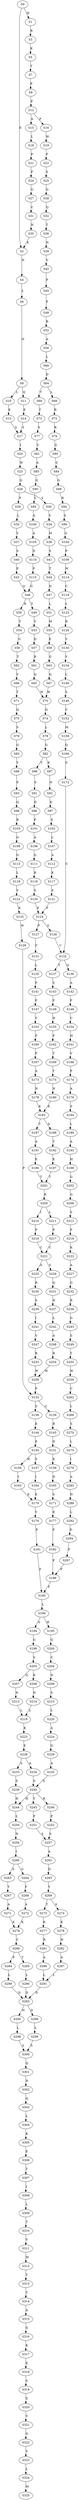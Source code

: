 strict digraph  {
	S0 -> S1 [ label = H ];
	S0 -> S2 [ label = E ];
	S1 -> S3 [ label = R ];
	S2 -> S4 [ label = N ];
	S3 -> S5 [ label = K ];
	S4 -> S6 [ label = L ];
	S5 -> S7 [ label = T ];
	S6 -> S8 [ label = N ];
	S7 -> S9 [ label = P ];
	S8 -> S10 [ label = L ];
	S8 -> S11 [ label = Q ];
	S9 -> S12 [ label = P ];
	S10 -> S13 [ label = E ];
	S11 -> S14 [ label = E ];
	S12 -> S15 [ label = A ];
	S12 -> S16 [ label = P ];
	S13 -> S17 [ label = S ];
	S14 -> S17 [ label = S ];
	S15 -> S18 [ label = L ];
	S16 -> S19 [ label = W ];
	S17 -> S20 [ label = I ];
	S18 -> S21 [ label = P ];
	S19 -> S22 [ label = P ];
	S20 -> S23 [ label = W ];
	S21 -> S24 [ label = P ];
	S22 -> S25 [ label = S ];
	S23 -> S26 [ label = G ];
	S24 -> S27 [ label = G ];
	S25 -> S28 [ label = G ];
	S26 -> S29 [ label = P ];
	S26 -> S30 [ label = S ];
	S27 -> S31 [ label = C ];
	S28 -> S32 [ label = Q ];
	S29 -> S33 [ label = L ];
	S30 -> S34 [ label = V ];
	S31 -> S35 [ label = N ];
	S32 -> S36 [ label = T ];
	S33 -> S37 [ label = V ];
	S34 -> S38 [ label = M ];
	S35 -> S2 [ label = E ];
	S36 -> S39 [ label = N ];
	S37 -> S40 [ label = S ];
	S38 -> S41 [ label = S ];
	S39 -> S42 [ label = V ];
	S40 -> S43 [ label = P ];
	S41 -> S44 [ label = T ];
	S42 -> S45 [ label = P ];
	S43 -> S46 [ label = G ];
	S44 -> S47 [ label = N ];
	S45 -> S48 [ label = P ];
	S46 -> S49 [ label = T ];
	S46 -> S50 [ label = R ];
	S47 -> S51 [ label = L ];
	S48 -> S52 [ label = R ];
	S49 -> S53 [ label = V ];
	S50 -> S54 [ label = T ];
	S51 -> S55 [ label = M ];
	S52 -> S56 [ label = A ];
	S53 -> S57 [ label = D ];
	S54 -> S58 [ label = G ];
	S55 -> S59 [ label = E ];
	S56 -> S60 [ label = L ];
	S57 -> S61 [ label = R ];
	S58 -> S62 [ label = T ];
	S59 -> S63 [ label = G ];
	S60 -> S64 [ label = D ];
	S61 -> S65 [ label = Q ];
	S62 -> S66 [ label = V ];
	S63 -> S67 [ label = Q ];
	S64 -> S68 [ label = L ];
	S64 -> S69 [ label = T ];
	S65 -> S70 [ label = W ];
	S66 -> S71 [ label = T ];
	S67 -> S70 [ label = W ];
	S68 -> S72 [ label = R ];
	S69 -> S73 [ label = T ];
	S70 -> S74 [ label = Q ];
	S71 -> S75 [ label = Q ];
	S72 -> S76 [ label = R ];
	S73 -> S77 [ label = S ];
	S74 -> S78 [ label = L ];
	S75 -> S79 [ label = S ];
	S76 -> S80 [ label = G ];
	S77 -> S81 [ label = V ];
	S78 -> S82 [ label = G ];
	S79 -> S83 [ label = G ];
	S80 -> S84 [ label = C ];
	S81 -> S85 [ label = A ];
	S82 -> S86 [ label = V ];
	S82 -> S87 [ label = K ];
	S83 -> S88 [ label = V ];
	S84 -> S89 [ label = G ];
	S85 -> S90 [ label = G ];
	S86 -> S91 [ label = S ];
	S87 -> S92 [ label = N ];
	S88 -> S93 [ label = P ];
	S89 -> S94 [ label = R ];
	S90 -> S95 [ label = L ];
	S91 -> S96 [ label = D ];
	S92 -> S97 [ label = D ];
	S93 -> S98 [ label = Q ];
	S94 -> S99 [ label = S ];
	S95 -> S100 [ label = G ];
	S96 -> S101 [ label = P ];
	S97 -> S102 [ label = S ];
	S98 -> S103 [ label = R ];
	S99 -> S104 [ label = G ];
	S100 -> S105 [ label = A ];
	S101 -> S106 [ label = A ];
	S102 -> S107 [ label = L ];
	S103 -> S108 [ label = G ];
	S104 -> S109 [ label = P ];
	S105 -> S110 [ label = D ];
	S106 -> S111 [ label = G ];
	S107 -> S112 [ label = A ];
	S108 -> S113 [ label = G ];
	S109 -> S114 [ label = W ];
	S110 -> S115 [ label = P ];
	S111 -> S116 [ label = R ];
	S112 -> S117 [ label = K ];
	S113 -> S118 [ label = L ];
	S114 -> S119 [ label = C ];
	S115 -> S46 [ label = G ];
	S116 -> S120 [ label = S ];
	S117 -> S121 [ label = S ];
	S118 -> S122 [ label = V ];
	S119 -> S123 [ label = L ];
	S120 -> S124 [ label = F ];
	S121 -> S124 [ label = F ];
	S122 -> S125 [ label = K ];
	S123 -> S126 [ label = R ];
	S124 -> S127 [ label = P ];
	S124 -> S128 [ label = S ];
	S125 -> S129 [ label = W ];
	S126 -> S130 [ label = V ];
	S127 -> S131 [ label = C ];
	S128 -> S132 [ label = C ];
	S129 -> S133 [ label = P ];
	S130 -> S134 [ label = V ];
	S131 -> S135 [ label = L ];
	S132 -> S136 [ label = G ];
	S132 -> S137 [ label = T ];
	S133 -> S138 [ label = S ];
	S133 -> S139 [ label = C ];
	S134 -> S140 [ label = L ];
	S135 -> S141 [ label = P ];
	S136 -> S142 [ label = A ];
	S137 -> S143 [ label = S ];
	S138 -> S144 [ label = E ];
	S139 -> S145 [ label = R ];
	S140 -> S146 [ label = S ];
	S141 -> S147 [ label = F ];
	S142 -> S148 [ label = F ];
	S143 -> S149 [ label = F ];
	S144 -> S150 [ label = E ];
	S145 -> S151 [ label = D ];
	S146 -> S152 [ label = C ];
	S147 -> S153 [ label = Y ];
	S148 -> S154 [ label = C ];
	S149 -> S155 [ label = H ];
	S150 -> S156 [ label = H ];
	S150 -> S157 [ label = S ];
	S151 -> S158 [ label = E ];
	S152 -> S159 [ label = M ];
	S153 -> S160 [ label = F ];
	S154 -> S161 [ label = H ];
	S155 -> S162 [ label = F ];
	S156 -> S163 [ label = I ];
	S157 -> S164 [ label = I ];
	S158 -> S165 [ label = D ];
	S159 -> S166 [ label = Q ];
	S160 -> S167 [ label = P ];
	S161 -> S168 [ label = V ];
	S162 -> S169 [ label = T ];
	S163 -> S170 [ label = E ];
	S164 -> S170 [ label = E ];
	S165 -> S171 [ label = S ];
	S166 -> S172 [ label = S ];
	S167 -> S173 [ label = A ];
	S168 -> S174 [ label = P ];
	S169 -> S175 [ label = T ];
	S170 -> S176 [ label = Y ];
	S171 -> S177 [ label = E ];
	S172 -> S132 [ label = C ];
	S173 -> S178 [ label = N ];
	S174 -> S179 [ label = A ];
	S175 -> S180 [ label = N ];
	S176 -> S181 [ label = P ];
	S177 -> S182 [ label = F ];
	S178 -> S183 [ label = K ];
	S179 -> S184 [ label = S ];
	S180 -> S183 [ label = K ];
	S181 -> S185 [ label = F ];
	S182 -> S186 [ label = P ];
	S183 -> S187 [ label = T ];
	S183 -> S188 [ label = A ];
	S184 -> S189 [ label = L ];
	S185 -> S190 [ label = L ];
	S186 -> S185 [ label = F ];
	S187 -> S191 [ label = A ];
	S188 -> S192 [ label = T ];
	S189 -> S193 [ label = A ];
	S190 -> S194 [ label = S ];
	S190 -> S195 [ label = H ];
	S191 -> S196 [ label = E ];
	S192 -> S197 [ label = E ];
	S193 -> S198 [ label = H ];
	S194 -> S199 [ label = G ];
	S195 -> S200 [ label = G ];
	S196 -> S201 [ label = T ];
	S197 -> S201 [ label = T ];
	S198 -> S202 [ label = G ];
	S199 -> S203 [ label = S ];
	S200 -> S204 [ label = C ];
	S201 -> S205 [ label = R ];
	S202 -> S206 [ label = G ];
	S203 -> S207 [ label = Q ];
	S203 -> S208 [ label = K ];
	S204 -> S209 [ label = N ];
	S205 -> S210 [ label = I ];
	S205 -> S211 [ label = L ];
	S206 -> S212 [ label = S ];
	S207 -> S213 [ label = N ];
	S208 -> S214 [ label = N ];
	S209 -> S215 [ label = S ];
	S210 -> S216 [ label = P ];
	S211 -> S217 [ label = P ];
	S212 -> S218 [ label = P ];
	S213 -> S219 [ label = L ];
	S214 -> S219 [ label = L ];
	S215 -> S220 [ label = L ];
	S216 -> S221 [ label = C ];
	S217 -> S221 [ label = C ];
	S218 -> S222 [ label = K ];
	S219 -> S223 [ label = K ];
	S220 -> S224 [ label = A ];
	S221 -> S225 [ label = A ];
	S221 -> S226 [ label = S ];
	S222 -> S227 [ label = A ];
	S223 -> S228 [ label = E ];
	S224 -> S229 [ label = G ];
	S225 -> S230 [ label = R ];
	S226 -> S231 [ label = Q ];
	S227 -> S232 [ label = G ];
	S228 -> S233 [ label = S ];
	S228 -> S234 [ label = A ];
	S229 -> S235 [ label = A ];
	S230 -> S236 [ label = S ];
	S231 -> S237 [ label = N ];
	S232 -> S238 [ label = R ];
	S233 -> S239 [ label = S ];
	S234 -> S240 [ label = S ];
	S235 -> S240 [ label = S ];
	S236 -> S241 [ label = I ];
	S237 -> S242 [ label = L ];
	S238 -> S243 [ label = G ];
	S239 -> S244 [ label = H ];
	S240 -> S245 [ label = Y ];
	S240 -> S244 [ label = H ];
	S240 -> S246 [ label = R ];
	S241 -> S247 [ label = V ];
	S242 -> S248 [ label = A ];
	S243 -> S249 [ label = S ];
	S244 -> S250 [ label = L ];
	S245 -> S251 [ label = P ];
	S246 -> S252 [ label = P ];
	S247 -> S253 [ label = R ];
	S248 -> S254 [ label = R ];
	S249 -> S255 [ label = T ];
	S250 -> S256 [ label = N ];
	S251 -> S257 [ label = S ];
	S252 -> S257 [ label = S ];
	S253 -> S258 [ label = W ];
	S254 -> S258 [ label = W ];
	S255 -> S259 [ label = W ];
	S256 -> S260 [ label = I ];
	S257 -> S261 [ label = A ];
	S258 -> S133 [ label = P ];
	S259 -> S262 [ label = C ];
	S260 -> S263 [ label = S ];
	S260 -> S264 [ label = G ];
	S261 -> S265 [ label = D ];
	S262 -> S266 [ label = L ];
	S263 -> S267 [ label = Y ];
	S264 -> S268 [ label = F ];
	S265 -> S269 [ label = Y ];
	S266 -> S270 [ label = S ];
	S267 -> S271 [ label = A ];
	S268 -> S272 [ label = A ];
	S269 -> S273 [ label = T ];
	S269 -> S274 [ label = S ];
	S270 -> S275 [ label = L ];
	S271 -> S276 [ label = K ];
	S272 -> S276 [ label = K ];
	S273 -> S277 [ label = K ];
	S274 -> S278 [ label = K ];
	S275 -> S279 [ label = I ];
	S276 -> S280 [ label = C ];
	S277 -> S281 [ label = R ];
	S278 -> S282 [ label = H ];
	S279 -> S283 [ label = A ];
	S280 -> S284 [ label = P ];
	S280 -> S285 [ label = T ];
	S281 -> S286 [ label = A ];
	S282 -> S287 [ label = A ];
	S283 -> S288 [ label = N ];
	S284 -> S289 [ label = L ];
	S285 -> S290 [ label = L ];
	S286 -> S291 [ label = L ];
	S287 -> S291 [ label = L ];
	S288 -> S292 [ label = L ];
	S289 -> S293 [ label = D ];
	S290 -> S293 [ label = D ];
	S291 -> S293 [ label = D ];
	S292 -> S294 [ label = D ];
	S293 -> S295 [ label = N ];
	S293 -> S296 [ label = D ];
	S294 -> S297 [ label = F ];
	S295 -> S298 [ label = L ];
	S296 -> S299 [ label = L ];
	S297 -> S186 [ label = P ];
	S298 -> S300 [ label = S ];
	S299 -> S300 [ label = S ];
	S300 -> S301 [ label = Q ];
	S301 -> S302 [ label = N ];
	S302 -> S303 [ label = Q ];
	S303 -> S304 [ label = L ];
	S304 -> S305 [ label = K ];
	S305 -> S306 [ label = E ];
	S306 -> S307 [ label = T ];
	S307 -> S308 [ label = I ];
	S308 -> S309 [ label = L ];
	S309 -> S310 [ label = T ];
	S310 -> S311 [ label = V ];
	S311 -> S312 [ label = M ];
	S312 -> S313 [ label = T ];
	S313 -> S314 [ label = T ];
	S314 -> S315 [ label = A ];
	S315 -> S316 [ label = G ];
	S316 -> S317 [ label = K ];
	S317 -> S318 [ label = E ];
	S318 -> S319 [ label = S ];
	S319 -> S320 [ label = S ];
	S320 -> S321 [ label = V ];
	S321 -> S322 [ label = G ];
	S322 -> S323 [ label = V ];
	S323 -> S324 [ label = L ];
	S324 -> S325 [ label = M ];
}
